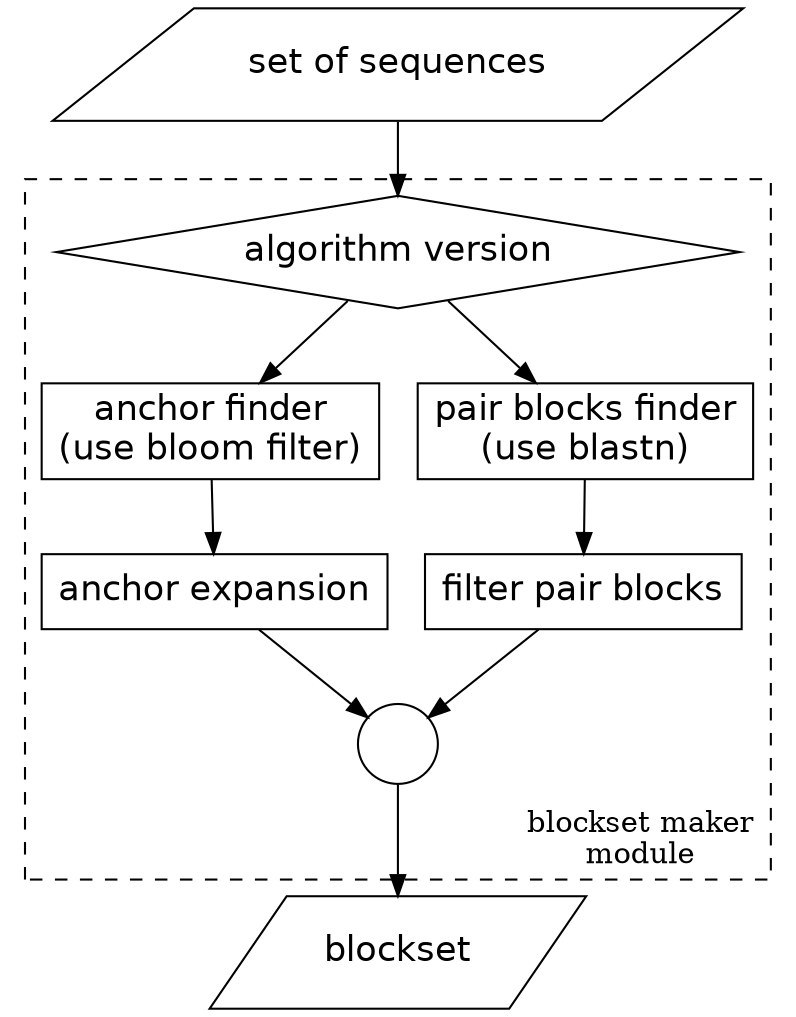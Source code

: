 digraph G {

    node [
        fontsize = 17
        fontname = "helvetica"
    ];

    input [
        shape = parallelogram
        label = "set of sequences"
    ];

    subgraph cluster_algo {
        style = "dashed"
        label = "blockset maker\nmodule"
        labelloc = "b"
        labeljust = "r"

        algoversion [
            shape = diamond
            label = "algorithm version"
        ];
        anchors [
            shape = rectangle
            label = "anchor finder\n(use bloom filter)"
        ];
        expand [
            shape = rectangle
            label = "anchor expansion"
        ];
        blastn [
            shape = rectangle
            label = "pair blocks finder\n(use blastn)"
        ];
        filter [
            shape = rectangle
            label = "filter pair blocks"
        ];
        merge [
            shape = circle
            label = " "
        ];

    }

    output [
        shape = parallelogram
        label = "blockset"
    ];

    input -> algoversion;
    algoversion -> anchors;
    anchors -> expand;
    algoversion -> blastn;
    blastn -> filter;
    expand -> merge;
    filter -> merge;
    merge -> output;
}
